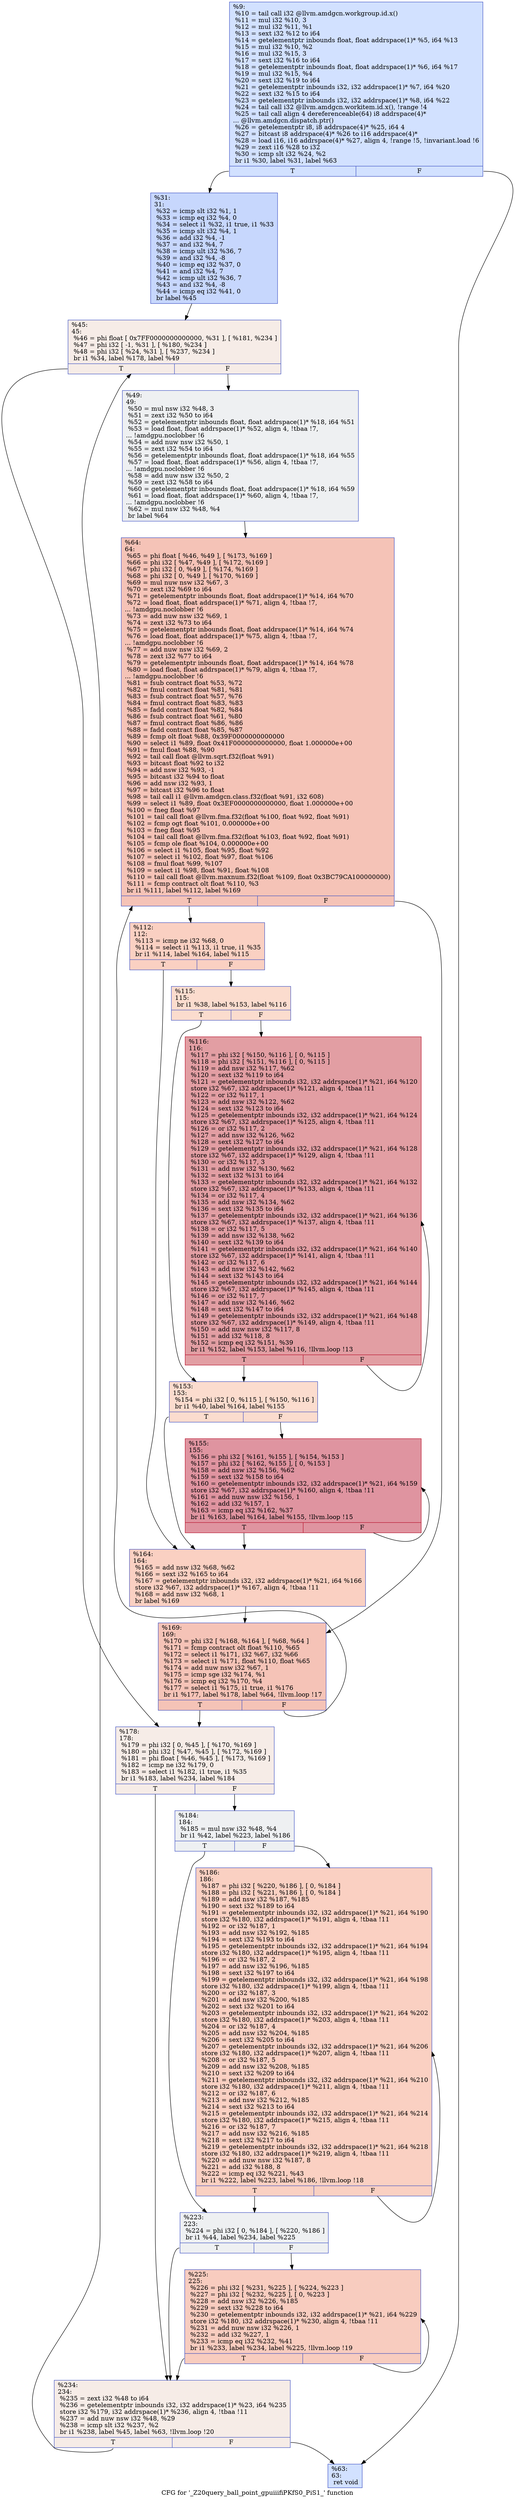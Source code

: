 digraph "CFG for '_Z20query_ball_point_gpuiiifiPKfS0_PiS1_' function" {
	label="CFG for '_Z20query_ball_point_gpuiiifiPKfS0_PiS1_' function";

	Node0x4d2b490 [shape=record,color="#3d50c3ff", style=filled, fillcolor="#9abbff70",label="{%9:\l  %10 = tail call i32 @llvm.amdgcn.workgroup.id.x()\l  %11 = mul i32 %10, 3\l  %12 = mul i32 %11, %1\l  %13 = sext i32 %12 to i64\l  %14 = getelementptr inbounds float, float addrspace(1)* %5, i64 %13\l  %15 = mul i32 %10, %2\l  %16 = mul i32 %15, 3\l  %17 = sext i32 %16 to i64\l  %18 = getelementptr inbounds float, float addrspace(1)* %6, i64 %17\l  %19 = mul i32 %15, %4\l  %20 = sext i32 %19 to i64\l  %21 = getelementptr inbounds i32, i32 addrspace(1)* %7, i64 %20\l  %22 = sext i32 %15 to i64\l  %23 = getelementptr inbounds i32, i32 addrspace(1)* %8, i64 %22\l  %24 = tail call i32 @llvm.amdgcn.workitem.id.x(), !range !4\l  %25 = tail call align 4 dereferenceable(64) i8 addrspace(4)*\l... @llvm.amdgcn.dispatch.ptr()\l  %26 = getelementptr i8, i8 addrspace(4)* %25, i64 4\l  %27 = bitcast i8 addrspace(4)* %26 to i16 addrspace(4)*\l  %28 = load i16, i16 addrspace(4)* %27, align 4, !range !5, !invariant.load !6\l  %29 = zext i16 %28 to i32\l  %30 = icmp slt i32 %24, %2\l  br i1 %30, label %31, label %63\l|{<s0>T|<s1>F}}"];
	Node0x4d2b490:s0 -> Node0x4d2e550;
	Node0x4d2b490:s1 -> Node0x4d2e5e0;
	Node0x4d2e550 [shape=record,color="#3d50c3ff", style=filled, fillcolor="#81a4fb70",label="{%31:\l31:                                               \l  %32 = icmp slt i32 %1, 1\l  %33 = icmp eq i32 %4, 0\l  %34 = select i1 %32, i1 true, i1 %33\l  %35 = icmp slt i32 %4, 1\l  %36 = add i32 %4, -1\l  %37 = and i32 %4, 7\l  %38 = icmp ult i32 %36, 7\l  %39 = and i32 %4, -8\l  %40 = icmp eq i32 %37, 0\l  %41 = and i32 %4, 7\l  %42 = icmp ult i32 %36, 7\l  %43 = and i32 %4, -8\l  %44 = icmp eq i32 %41, 0\l  br label %45\l}"];
	Node0x4d2e550 -> Node0x4d2f0a0;
	Node0x4d2f0a0 [shape=record,color="#3d50c3ff", style=filled, fillcolor="#ead5c970",label="{%45:\l45:                                               \l  %46 = phi float [ 0x7FF0000000000000, %31 ], [ %181, %234 ]\l  %47 = phi i32 [ -1, %31 ], [ %180, %234 ]\l  %48 = phi i32 [ %24, %31 ], [ %237, %234 ]\l  br i1 %34, label %178, label %49\l|{<s0>T|<s1>F}}"];
	Node0x4d2f0a0:s0 -> Node0x4d2ff60;
	Node0x4d2f0a0:s1 -> Node0x4d2fff0;
	Node0x4d2fff0 [shape=record,color="#3d50c3ff", style=filled, fillcolor="#d9dce170",label="{%49:\l49:                                               \l  %50 = mul nsw i32 %48, 3\l  %51 = zext i32 %50 to i64\l  %52 = getelementptr inbounds float, float addrspace(1)* %18, i64 %51\l  %53 = load float, float addrspace(1)* %52, align 4, !tbaa !7,\l... !amdgpu.noclobber !6\l  %54 = add nuw nsw i32 %50, 1\l  %55 = zext i32 %54 to i64\l  %56 = getelementptr inbounds float, float addrspace(1)* %18, i64 %55\l  %57 = load float, float addrspace(1)* %56, align 4, !tbaa !7,\l... !amdgpu.noclobber !6\l  %58 = add nuw nsw i32 %50, 2\l  %59 = zext i32 %58 to i64\l  %60 = getelementptr inbounds float, float addrspace(1)* %18, i64 %59\l  %61 = load float, float addrspace(1)* %60, align 4, !tbaa !7,\l... !amdgpu.noclobber !6\l  %62 = mul nsw i32 %48, %4\l  br label %64\l}"];
	Node0x4d2fff0 -> Node0x4d31670;
	Node0x4d2e5e0 [shape=record,color="#3d50c3ff", style=filled, fillcolor="#9abbff70",label="{%63:\l63:                                               \l  ret void\l}"];
	Node0x4d31670 [shape=record,color="#3d50c3ff", style=filled, fillcolor="#e8765c70",label="{%64:\l64:                                               \l  %65 = phi float [ %46, %49 ], [ %173, %169 ]\l  %66 = phi i32 [ %47, %49 ], [ %172, %169 ]\l  %67 = phi i32 [ 0, %49 ], [ %174, %169 ]\l  %68 = phi i32 [ 0, %49 ], [ %170, %169 ]\l  %69 = mul nuw nsw i32 %67, 3\l  %70 = zext i32 %69 to i64\l  %71 = getelementptr inbounds float, float addrspace(1)* %14, i64 %70\l  %72 = load float, float addrspace(1)* %71, align 4, !tbaa !7,\l... !amdgpu.noclobber !6\l  %73 = add nuw nsw i32 %69, 1\l  %74 = zext i32 %73 to i64\l  %75 = getelementptr inbounds float, float addrspace(1)* %14, i64 %74\l  %76 = load float, float addrspace(1)* %75, align 4, !tbaa !7,\l... !amdgpu.noclobber !6\l  %77 = add nuw nsw i32 %69, 2\l  %78 = zext i32 %77 to i64\l  %79 = getelementptr inbounds float, float addrspace(1)* %14, i64 %78\l  %80 = load float, float addrspace(1)* %79, align 4, !tbaa !7,\l... !amdgpu.noclobber !6\l  %81 = fsub contract float %53, %72\l  %82 = fmul contract float %81, %81\l  %83 = fsub contract float %57, %76\l  %84 = fmul contract float %83, %83\l  %85 = fadd contract float %82, %84\l  %86 = fsub contract float %61, %80\l  %87 = fmul contract float %86, %86\l  %88 = fadd contract float %85, %87\l  %89 = fcmp olt float %88, 0x39F0000000000000\l  %90 = select i1 %89, float 0x41F0000000000000, float 1.000000e+00\l  %91 = fmul float %88, %90\l  %92 = tail call float @llvm.sqrt.f32(float %91)\l  %93 = bitcast float %92 to i32\l  %94 = add nsw i32 %93, -1\l  %95 = bitcast i32 %94 to float\l  %96 = add nsw i32 %93, 1\l  %97 = bitcast i32 %96 to float\l  %98 = tail call i1 @llvm.amdgcn.class.f32(float %91, i32 608)\l  %99 = select i1 %89, float 0x3EF0000000000000, float 1.000000e+00\l  %100 = fneg float %97\l  %101 = tail call float @llvm.fma.f32(float %100, float %92, float %91)\l  %102 = fcmp ogt float %101, 0.000000e+00\l  %103 = fneg float %95\l  %104 = tail call float @llvm.fma.f32(float %103, float %92, float %91)\l  %105 = fcmp ole float %104, 0.000000e+00\l  %106 = select i1 %105, float %95, float %92\l  %107 = select i1 %102, float %97, float %106\l  %108 = fmul float %99, %107\l  %109 = select i1 %98, float %91, float %108\l  %110 = tail call float @llvm.maxnum.f32(float %109, float 0x3BC79CA100000000)\l  %111 = fcmp contract olt float %110, %3\l  br i1 %111, label %112, label %169\l|{<s0>T|<s1>F}}"];
	Node0x4d31670:s0 -> Node0x4d33fd0;
	Node0x4d31670:s1 -> Node0x4d2e7b0;
	Node0x4d33fd0 [shape=record,color="#3d50c3ff", style=filled, fillcolor="#f3947570",label="{%112:\l112:                                              \l  %113 = icmp ne i32 %68, 0\l  %114 = select i1 %113, i1 true, i1 %35\l  br i1 %114, label %164, label %115\l|{<s0>T|<s1>F}}"];
	Node0x4d33fd0:s0 -> Node0x4d34250;
	Node0x4d33fd0:s1 -> Node0x4d342a0;
	Node0x4d342a0 [shape=record,color="#3d50c3ff", style=filled, fillcolor="#f7af9170",label="{%115:\l115:                                              \l  br i1 %38, label %153, label %116\l|{<s0>T|<s1>F}}"];
	Node0x4d342a0:s0 -> Node0x4d343e0;
	Node0x4d342a0:s1 -> Node0x4d34430;
	Node0x4d34430 [shape=record,color="#b70d28ff", style=filled, fillcolor="#be242e70",label="{%116:\l116:                                              \l  %117 = phi i32 [ %150, %116 ], [ 0, %115 ]\l  %118 = phi i32 [ %151, %116 ], [ 0, %115 ]\l  %119 = add nsw i32 %117, %62\l  %120 = sext i32 %119 to i64\l  %121 = getelementptr inbounds i32, i32 addrspace(1)* %21, i64 %120\l  store i32 %67, i32 addrspace(1)* %121, align 4, !tbaa !11\l  %122 = or i32 %117, 1\l  %123 = add nsw i32 %122, %62\l  %124 = sext i32 %123 to i64\l  %125 = getelementptr inbounds i32, i32 addrspace(1)* %21, i64 %124\l  store i32 %67, i32 addrspace(1)* %125, align 4, !tbaa !11\l  %126 = or i32 %117, 2\l  %127 = add nsw i32 %126, %62\l  %128 = sext i32 %127 to i64\l  %129 = getelementptr inbounds i32, i32 addrspace(1)* %21, i64 %128\l  store i32 %67, i32 addrspace(1)* %129, align 4, !tbaa !11\l  %130 = or i32 %117, 3\l  %131 = add nsw i32 %130, %62\l  %132 = sext i32 %131 to i64\l  %133 = getelementptr inbounds i32, i32 addrspace(1)* %21, i64 %132\l  store i32 %67, i32 addrspace(1)* %133, align 4, !tbaa !11\l  %134 = or i32 %117, 4\l  %135 = add nsw i32 %134, %62\l  %136 = sext i32 %135 to i64\l  %137 = getelementptr inbounds i32, i32 addrspace(1)* %21, i64 %136\l  store i32 %67, i32 addrspace(1)* %137, align 4, !tbaa !11\l  %138 = or i32 %117, 5\l  %139 = add nsw i32 %138, %62\l  %140 = sext i32 %139 to i64\l  %141 = getelementptr inbounds i32, i32 addrspace(1)* %21, i64 %140\l  store i32 %67, i32 addrspace(1)* %141, align 4, !tbaa !11\l  %142 = or i32 %117, 6\l  %143 = add nsw i32 %142, %62\l  %144 = sext i32 %143 to i64\l  %145 = getelementptr inbounds i32, i32 addrspace(1)* %21, i64 %144\l  store i32 %67, i32 addrspace(1)* %145, align 4, !tbaa !11\l  %146 = or i32 %117, 7\l  %147 = add nsw i32 %146, %62\l  %148 = sext i32 %147 to i64\l  %149 = getelementptr inbounds i32, i32 addrspace(1)* %21, i64 %148\l  store i32 %67, i32 addrspace(1)* %149, align 4, !tbaa !11\l  %150 = add nuw nsw i32 %117, 8\l  %151 = add i32 %118, 8\l  %152 = icmp eq i32 %151, %39\l  br i1 %152, label %153, label %116, !llvm.loop !13\l|{<s0>T|<s1>F}}"];
	Node0x4d34430:s0 -> Node0x4d343e0;
	Node0x4d34430:s1 -> Node0x4d34430;
	Node0x4d343e0 [shape=record,color="#3d50c3ff", style=filled, fillcolor="#f7af9170",label="{%153:\l153:                                              \l  %154 = phi i32 [ 0, %115 ], [ %150, %116 ]\l  br i1 %40, label %164, label %155\l|{<s0>T|<s1>F}}"];
	Node0x4d343e0:s0 -> Node0x4d34250;
	Node0x4d343e0:s1 -> Node0x4d36ce0;
	Node0x4d36ce0 [shape=record,color="#b70d28ff", style=filled, fillcolor="#b70d2870",label="{%155:\l155:                                              \l  %156 = phi i32 [ %161, %155 ], [ %154, %153 ]\l  %157 = phi i32 [ %162, %155 ], [ 0, %153 ]\l  %158 = add nsw i32 %156, %62\l  %159 = sext i32 %158 to i64\l  %160 = getelementptr inbounds i32, i32 addrspace(1)* %21, i64 %159\l  store i32 %67, i32 addrspace(1)* %160, align 4, !tbaa !11\l  %161 = add nuw nsw i32 %156, 1\l  %162 = add i32 %157, 1\l  %163 = icmp eq i32 %162, %37\l  br i1 %163, label %164, label %155, !llvm.loop !15\l|{<s0>T|<s1>F}}"];
	Node0x4d36ce0:s0 -> Node0x4d34250;
	Node0x4d36ce0:s1 -> Node0x4d36ce0;
	Node0x4d34250 [shape=record,color="#3d50c3ff", style=filled, fillcolor="#f3947570",label="{%164:\l164:                                              \l  %165 = add nsw i32 %68, %62\l  %166 = sext i32 %165 to i64\l  %167 = getelementptr inbounds i32, i32 addrspace(1)* %21, i64 %166\l  store i32 %67, i32 addrspace(1)* %167, align 4, !tbaa !11\l  %168 = add nsw i32 %68, 1\l  br label %169\l}"];
	Node0x4d34250 -> Node0x4d2e7b0;
	Node0x4d2e7b0 [shape=record,color="#3d50c3ff", style=filled, fillcolor="#e8765c70",label="{%169:\l169:                                              \l  %170 = phi i32 [ %168, %164 ], [ %68, %64 ]\l  %171 = fcmp contract olt float %110, %65\l  %172 = select i1 %171, i32 %67, i32 %66\l  %173 = select i1 %171, float %110, float %65\l  %174 = add nuw nsw i32 %67, 1\l  %175 = icmp sge i32 %174, %1\l  %176 = icmp eq i32 %170, %4\l  %177 = select i1 %175, i1 true, i1 %176\l  br i1 %177, label %178, label %64, !llvm.loop !17\l|{<s0>T|<s1>F}}"];
	Node0x4d2e7b0:s0 -> Node0x4d2ff60;
	Node0x4d2e7b0:s1 -> Node0x4d31670;
	Node0x4d2ff60 [shape=record,color="#3d50c3ff", style=filled, fillcolor="#ead5c970",label="{%178:\l178:                                              \l  %179 = phi i32 [ 0, %45 ], [ %170, %169 ]\l  %180 = phi i32 [ %47, %45 ], [ %172, %169 ]\l  %181 = phi float [ %46, %45 ], [ %173, %169 ]\l  %182 = icmp ne i32 %179, 0\l  %183 = select i1 %182, i1 true, i1 %35\l  br i1 %183, label %234, label %184\l|{<s0>T|<s1>F}}"];
	Node0x4d2ff60:s0 -> Node0x4d2fbe0;
	Node0x4d2ff60:s1 -> Node0x4d381b0;
	Node0x4d381b0 [shape=record,color="#3d50c3ff", style=filled, fillcolor="#d9dce170",label="{%184:\l184:                                              \l  %185 = mul nsw i32 %48, %4\l  br i1 %42, label %223, label %186\l|{<s0>T|<s1>F}}"];
	Node0x4d381b0:s0 -> Node0x4d38340;
	Node0x4d381b0:s1 -> Node0x4d38390;
	Node0x4d38390 [shape=record,color="#3d50c3ff", style=filled, fillcolor="#f3947570",label="{%186:\l186:                                              \l  %187 = phi i32 [ %220, %186 ], [ 0, %184 ]\l  %188 = phi i32 [ %221, %186 ], [ 0, %184 ]\l  %189 = add nsw i32 %187, %185\l  %190 = sext i32 %189 to i64\l  %191 = getelementptr inbounds i32, i32 addrspace(1)* %21, i64 %190\l  store i32 %180, i32 addrspace(1)* %191, align 4, !tbaa !11\l  %192 = or i32 %187, 1\l  %193 = add nsw i32 %192, %185\l  %194 = sext i32 %193 to i64\l  %195 = getelementptr inbounds i32, i32 addrspace(1)* %21, i64 %194\l  store i32 %180, i32 addrspace(1)* %195, align 4, !tbaa !11\l  %196 = or i32 %187, 2\l  %197 = add nsw i32 %196, %185\l  %198 = sext i32 %197 to i64\l  %199 = getelementptr inbounds i32, i32 addrspace(1)* %21, i64 %198\l  store i32 %180, i32 addrspace(1)* %199, align 4, !tbaa !11\l  %200 = or i32 %187, 3\l  %201 = add nsw i32 %200, %185\l  %202 = sext i32 %201 to i64\l  %203 = getelementptr inbounds i32, i32 addrspace(1)* %21, i64 %202\l  store i32 %180, i32 addrspace(1)* %203, align 4, !tbaa !11\l  %204 = or i32 %187, 4\l  %205 = add nsw i32 %204, %185\l  %206 = sext i32 %205 to i64\l  %207 = getelementptr inbounds i32, i32 addrspace(1)* %21, i64 %206\l  store i32 %180, i32 addrspace(1)* %207, align 4, !tbaa !11\l  %208 = or i32 %187, 5\l  %209 = add nsw i32 %208, %185\l  %210 = sext i32 %209 to i64\l  %211 = getelementptr inbounds i32, i32 addrspace(1)* %21, i64 %210\l  store i32 %180, i32 addrspace(1)* %211, align 4, !tbaa !11\l  %212 = or i32 %187, 6\l  %213 = add nsw i32 %212, %185\l  %214 = sext i32 %213 to i64\l  %215 = getelementptr inbounds i32, i32 addrspace(1)* %21, i64 %214\l  store i32 %180, i32 addrspace(1)* %215, align 4, !tbaa !11\l  %216 = or i32 %187, 7\l  %217 = add nsw i32 %216, %185\l  %218 = sext i32 %217 to i64\l  %219 = getelementptr inbounds i32, i32 addrspace(1)* %21, i64 %218\l  store i32 %180, i32 addrspace(1)* %219, align 4, !tbaa !11\l  %220 = add nuw nsw i32 %187, 8\l  %221 = add i32 %188, 8\l  %222 = icmp eq i32 %221, %43\l  br i1 %222, label %223, label %186, !llvm.loop !18\l|{<s0>T|<s1>F}}"];
	Node0x4d38390:s0 -> Node0x4d38340;
	Node0x4d38390:s1 -> Node0x4d38390;
	Node0x4d38340 [shape=record,color="#3d50c3ff", style=filled, fillcolor="#d9dce170",label="{%223:\l223:                                              \l  %224 = phi i32 [ 0, %184 ], [ %220, %186 ]\l  br i1 %44, label %234, label %225\l|{<s0>T|<s1>F}}"];
	Node0x4d38340:s0 -> Node0x4d2fbe0;
	Node0x4d38340:s1 -> Node0x4d39ef0;
	Node0x4d39ef0 [shape=record,color="#3d50c3ff", style=filled, fillcolor="#f08b6e70",label="{%225:\l225:                                              \l  %226 = phi i32 [ %231, %225 ], [ %224, %223 ]\l  %227 = phi i32 [ %232, %225 ], [ 0, %223 ]\l  %228 = add nsw i32 %226, %185\l  %229 = sext i32 %228 to i64\l  %230 = getelementptr inbounds i32, i32 addrspace(1)* %21, i64 %229\l  store i32 %180, i32 addrspace(1)* %230, align 4, !tbaa !11\l  %231 = add nuw nsw i32 %226, 1\l  %232 = add i32 %227, 1\l  %233 = icmp eq i32 %232, %41\l  br i1 %233, label %234, label %225, !llvm.loop !19\l|{<s0>T|<s1>F}}"];
	Node0x4d39ef0:s0 -> Node0x4d2fbe0;
	Node0x4d39ef0:s1 -> Node0x4d39ef0;
	Node0x4d2fbe0 [shape=record,color="#3d50c3ff", style=filled, fillcolor="#ead5c970",label="{%234:\l234:                                              \l  %235 = zext i32 %48 to i64\l  %236 = getelementptr inbounds i32, i32 addrspace(1)* %23, i64 %235\l  store i32 %179, i32 addrspace(1)* %236, align 4, !tbaa !11\l  %237 = add nuw nsw i32 %48, %29\l  %238 = icmp slt i32 %237, %2\l  br i1 %238, label %45, label %63, !llvm.loop !20\l|{<s0>T|<s1>F}}"];
	Node0x4d2fbe0:s0 -> Node0x4d2f0a0;
	Node0x4d2fbe0:s1 -> Node0x4d2e5e0;
}
